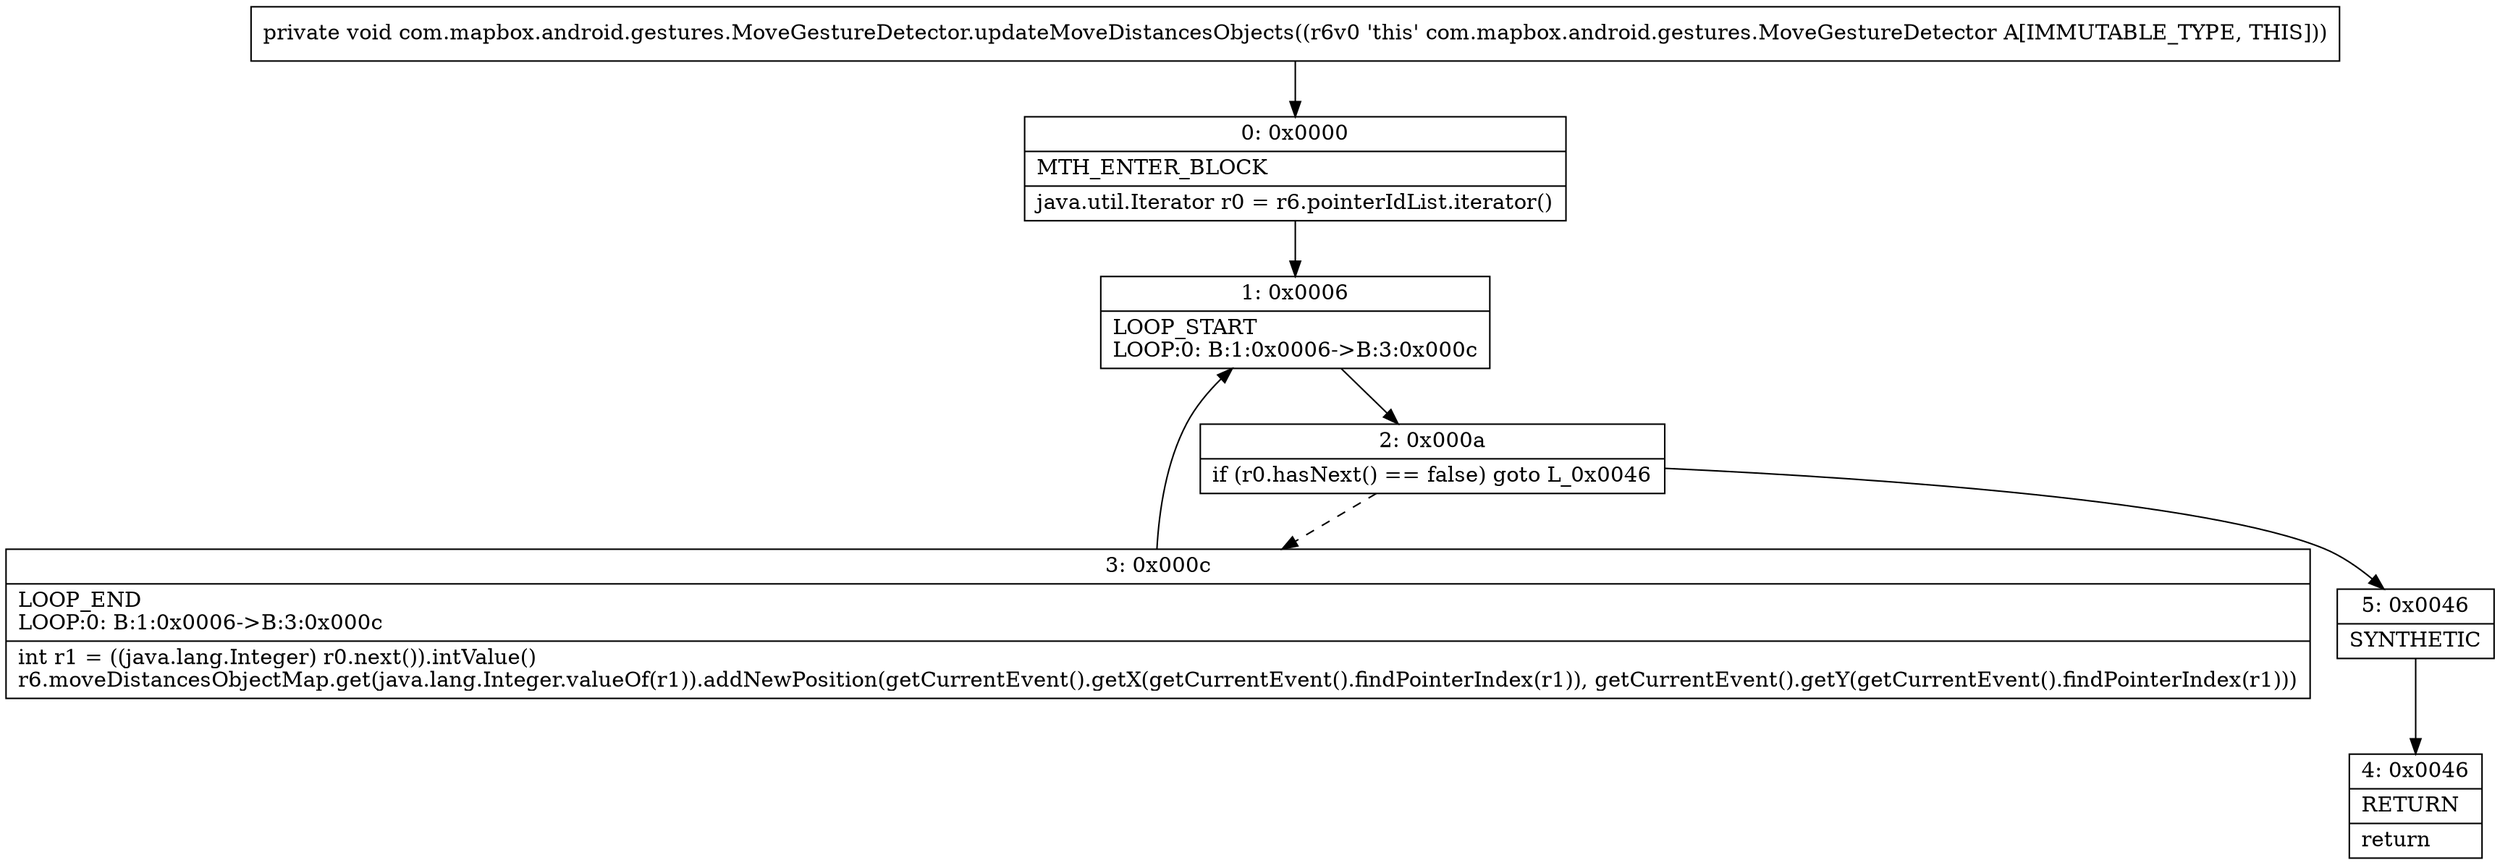 digraph "CFG forcom.mapbox.android.gestures.MoveGestureDetector.updateMoveDistancesObjects()V" {
Node_0 [shape=record,label="{0\:\ 0x0000|MTH_ENTER_BLOCK\l|java.util.Iterator r0 = r6.pointerIdList.iterator()\l}"];
Node_1 [shape=record,label="{1\:\ 0x0006|LOOP_START\lLOOP:0: B:1:0x0006\-\>B:3:0x000c\l}"];
Node_2 [shape=record,label="{2\:\ 0x000a|if (r0.hasNext() == false) goto L_0x0046\l}"];
Node_3 [shape=record,label="{3\:\ 0x000c|LOOP_END\lLOOP:0: B:1:0x0006\-\>B:3:0x000c\l|int r1 = ((java.lang.Integer) r0.next()).intValue()\lr6.moveDistancesObjectMap.get(java.lang.Integer.valueOf(r1)).addNewPosition(getCurrentEvent().getX(getCurrentEvent().findPointerIndex(r1)), getCurrentEvent().getY(getCurrentEvent().findPointerIndex(r1)))\l}"];
Node_4 [shape=record,label="{4\:\ 0x0046|RETURN\l|return\l}"];
Node_5 [shape=record,label="{5\:\ 0x0046|SYNTHETIC\l}"];
MethodNode[shape=record,label="{private void com.mapbox.android.gestures.MoveGestureDetector.updateMoveDistancesObjects((r6v0 'this' com.mapbox.android.gestures.MoveGestureDetector A[IMMUTABLE_TYPE, THIS])) }"];
MethodNode -> Node_0;
Node_0 -> Node_1;
Node_1 -> Node_2;
Node_2 -> Node_3[style=dashed];
Node_2 -> Node_5;
Node_3 -> Node_1;
Node_5 -> Node_4;
}

